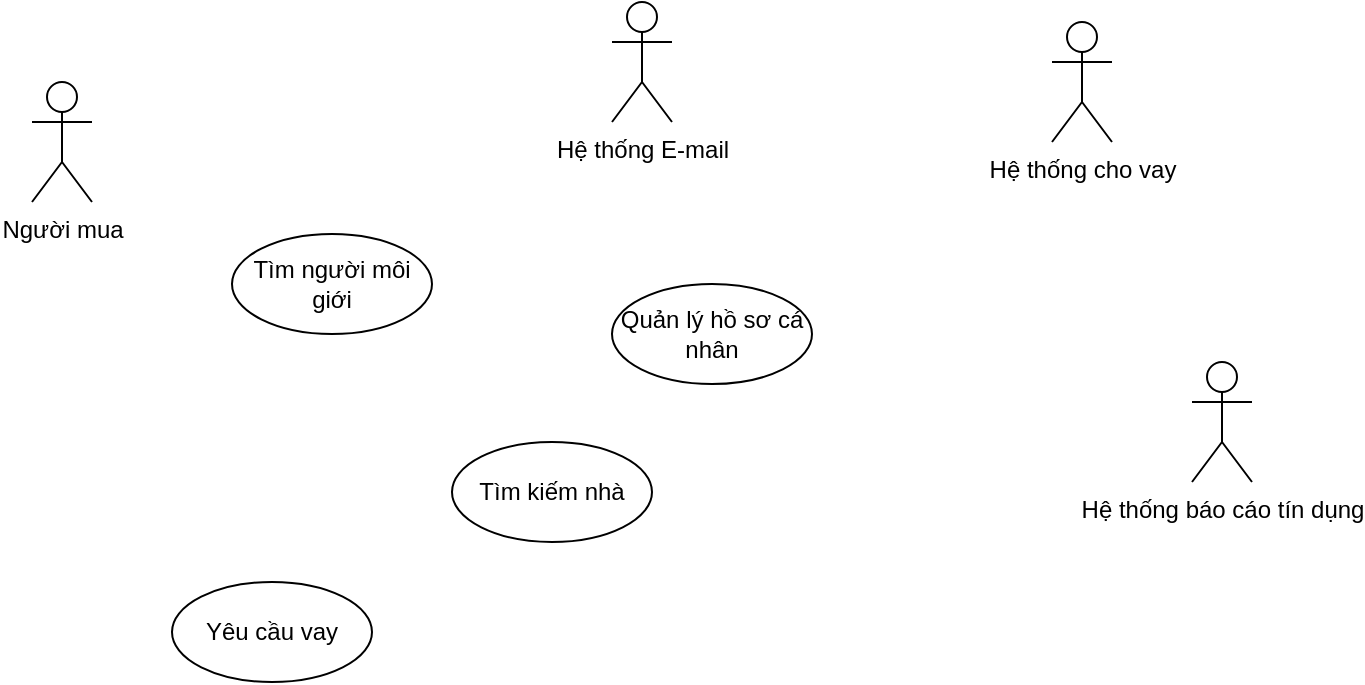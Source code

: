 <mxfile version="23.1.0" type="github">
  <diagram name="Trang-1" id="n5ErnxJcPvFLJTl6VFTU">
    <mxGraphModel dx="1050" dy="1734" grid="1" gridSize="10" guides="1" tooltips="1" connect="1" arrows="1" fold="1" page="1" pageScale="1" pageWidth="827" pageHeight="1169" math="0" shadow="0">
      <root>
        <mxCell id="0" />
        <mxCell id="1" parent="0" />
        <mxCell id="GMpVS7OjQJ1u_IHX_clD-1" value="Người mua" style="shape=umlActor;verticalLabelPosition=bottom;verticalAlign=top;html=1;outlineConnect=0;" vertex="1" parent="1">
          <mxGeometry x="80" y="-710" width="30" height="60" as="geometry" />
        </mxCell>
        <mxCell id="GMpVS7OjQJ1u_IHX_clD-2" value="Hệ thống E-mail" style="shape=umlActor;verticalLabelPosition=bottom;verticalAlign=top;html=1;outlineConnect=0;" vertex="1" parent="1">
          <mxGeometry x="370" y="-750" width="30" height="60" as="geometry" />
        </mxCell>
        <mxCell id="GMpVS7OjQJ1u_IHX_clD-3" value="Hệ thống cho vay" style="shape=umlActor;verticalLabelPosition=bottom;verticalAlign=top;html=1;outlineConnect=0;" vertex="1" parent="1">
          <mxGeometry x="590" y="-740" width="30" height="60" as="geometry" />
        </mxCell>
        <mxCell id="GMpVS7OjQJ1u_IHX_clD-4" value="Hệ thống báo cáo tín dụng" style="shape=umlActor;verticalLabelPosition=bottom;verticalAlign=top;html=1;outlineConnect=0;" vertex="1" parent="1">
          <mxGeometry x="660" y="-570" width="30" height="60" as="geometry" />
        </mxCell>
        <mxCell id="GMpVS7OjQJ1u_IHX_clD-5" value="Tìm người môi giới" style="ellipse;whiteSpace=wrap;html=1;" vertex="1" parent="1">
          <mxGeometry x="180" y="-634" width="100" height="50" as="geometry" />
        </mxCell>
        <mxCell id="GMpVS7OjQJ1u_IHX_clD-6" value="Yêu cầu vay" style="ellipse;whiteSpace=wrap;html=1;" vertex="1" parent="1">
          <mxGeometry x="150" y="-460" width="100" height="50" as="geometry" />
        </mxCell>
        <mxCell id="GMpVS7OjQJ1u_IHX_clD-7" value="Tìm kiếm nhà" style="ellipse;whiteSpace=wrap;html=1;" vertex="1" parent="1">
          <mxGeometry x="290" y="-530" width="100" height="50" as="geometry" />
        </mxCell>
        <mxCell id="GMpVS7OjQJ1u_IHX_clD-8" value="Quản lý hồ sơ cá nhân" style="ellipse;whiteSpace=wrap;html=1;" vertex="1" parent="1">
          <mxGeometry x="370" y="-609" width="100" height="50" as="geometry" />
        </mxCell>
      </root>
    </mxGraphModel>
  </diagram>
</mxfile>
